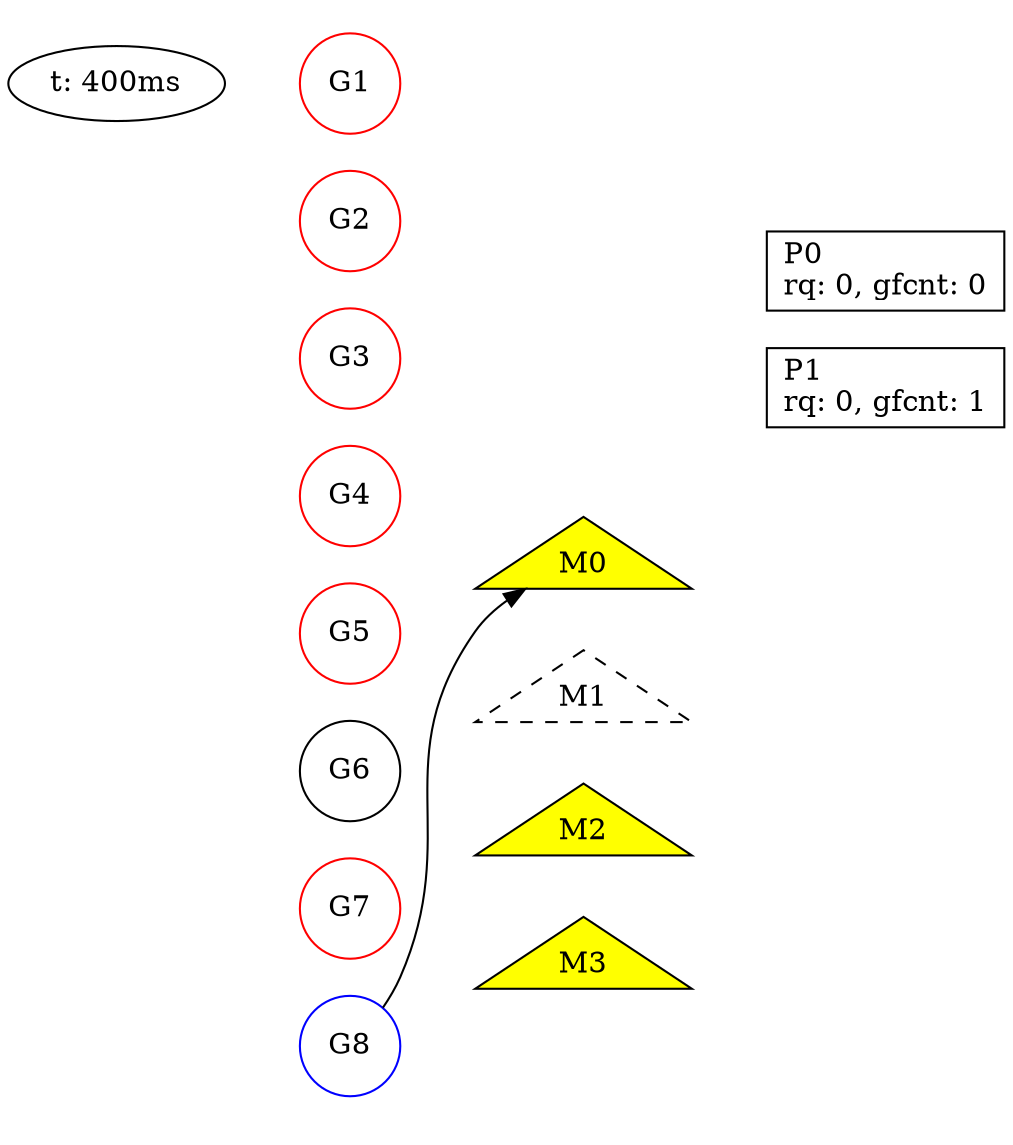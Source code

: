 digraph{
	rankdir=LR;

	S0 [label = "t: 400ms"]

	P0 [label="P0\lrq: 0, gfcnt: 0\l", group=p, shape=box]
	P1 [label="P1\lrq: 0, gfcnt: 1\l", group=p, shape=box]
	G1 [label="G1", group=g, color=red, shape=circle]
	G2 [label="G2", group=g, color=red, shape=circle]
	G3 [label="G3", group=g, color=red, shape=circle]
	G4 [label="G4", group=g, color=red, shape=circle]
	G5 [label="G5", group=g, color=red, shape=circle]
	G6 [label="G6", group=g, color=black, shape=circle]
	G7 [label="G7", group=g, color=red, shape=circle]
	G8 [label="G8", group=g, color=blue, shape=circle]
	M3 [label="M3", group=m, shape=triangle, fillcolor=yellow , style=filled]
	M2 [label="M2", group=m, shape=triangle, fillcolor=yellow , style=filled]
	M1 [label="M1", group=m, shape=triangle, fillcolor=white, style="dashed,filled"]
	M0 [label="M0", group=m, shape=triangle, fillcolor=yellow , style=filled]
	{rank=same; P0;P1;}
	{rank=same; M3;M2;M1;M0;}
	{rank=same; G1;G2;G3;G4;G5;G6;G7;G8;}
	S0 -> G1 [style=invis]
	S0 -> M0 [style=invis]
	S0 -> P0 [style=invis]
	G1 -> M0 [style=invis]
	M0 -> P0 [style=invis]
	G1 -> G2 [style=invis]
	G2 -> G3 [style=invis]
	G3 -> G4 [style=invis]
	G4 -> G5 [style=invis]
	G5 -> G6 [style=invis]
	G6 -> G7 [style=invis]
	G7 -> G8 [style=invis]
	P0 -> P1 [style=invis]
	M0 -> M1 [style=invis]
	M1 -> M2 [style=invis]
	M2 -> M3 [style=invis]
	G8 -> M0
	}